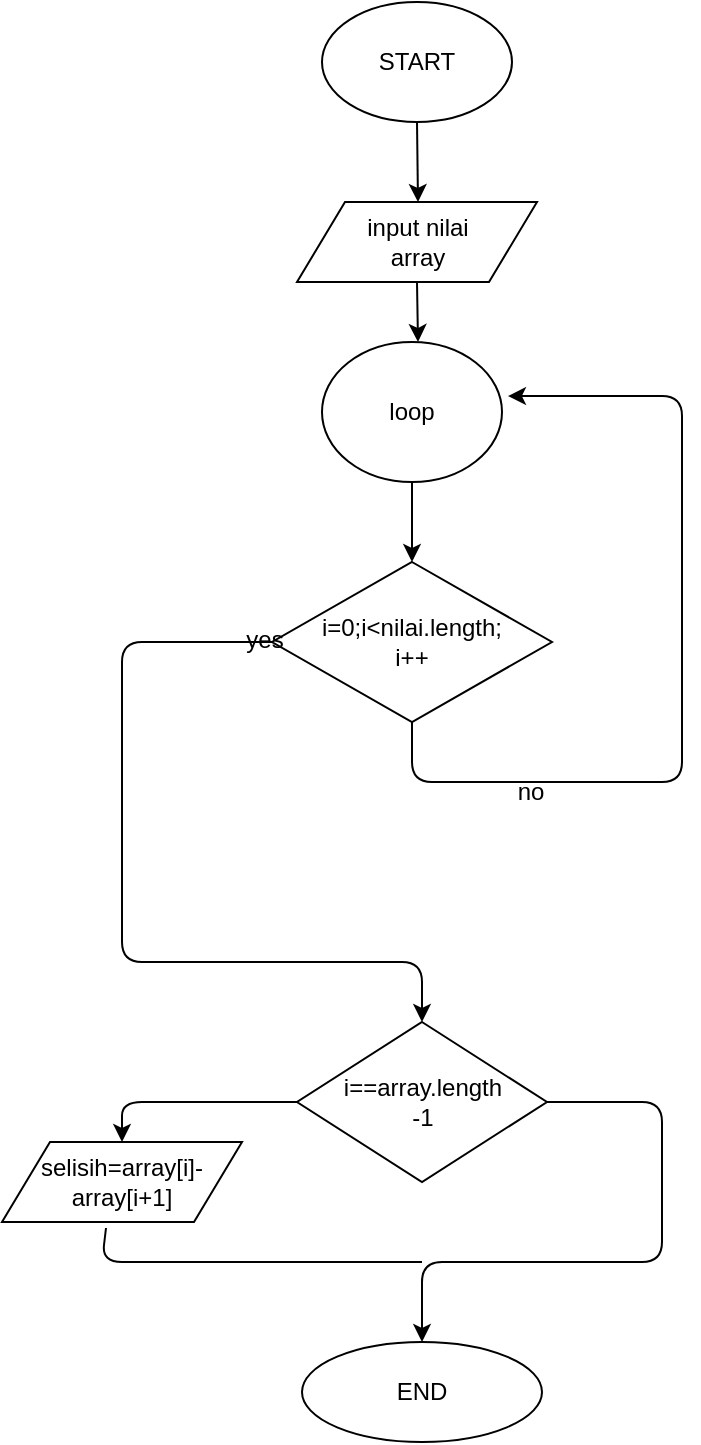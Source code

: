 <mxfile version="13.0.3" type="device"><diagram id="IBWb9Qrl1S8hDu_BxBer" name="Halaman-1"><mxGraphModel dx="852" dy="494" grid="1" gridSize="10" guides="1" tooltips="1" connect="1" arrows="1" fold="1" page="1" pageScale="1" pageWidth="850" pageHeight="1100" math="0" shadow="0"><root><mxCell id="0"/><mxCell id="1" parent="0"/><mxCell id="kNrraQ_HykfnxW9157_5-1" value="START" style="ellipse;whiteSpace=wrap;html=1;" vertex="1" parent="1"><mxGeometry x="390" y="50" width="95" height="60" as="geometry"/></mxCell><mxCell id="kNrraQ_HykfnxW9157_5-2" value="" style="endArrow=classic;html=1;exitX=0.5;exitY=1;exitDx=0;exitDy=0;" edge="1" parent="1" source="kNrraQ_HykfnxW9157_5-1"><mxGeometry width="50" height="50" relative="1" as="geometry"><mxPoint x="400" y="280" as="sourcePoint"/><mxPoint x="438" y="150" as="targetPoint"/></mxGeometry></mxCell><mxCell id="kNrraQ_HykfnxW9157_5-3" value="input nilai&lt;br&gt;array" style="shape=parallelogram;perimeter=parallelogramPerimeter;whiteSpace=wrap;html=1;" vertex="1" parent="1"><mxGeometry x="377.5" y="150" width="120" height="40" as="geometry"/></mxCell><mxCell id="kNrraQ_HykfnxW9157_5-4" value="" style="endArrow=classic;html=1;exitX=0.5;exitY=1;exitDx=0;exitDy=0;" edge="1" parent="1" source="kNrraQ_HykfnxW9157_5-3"><mxGeometry width="50" height="50" relative="1" as="geometry"><mxPoint x="438" y="210" as="sourcePoint"/><mxPoint x="438" y="220" as="targetPoint"/></mxGeometry></mxCell><mxCell id="kNrraQ_HykfnxW9157_5-5" value="loop" style="ellipse;whiteSpace=wrap;html=1;" vertex="1" parent="1"><mxGeometry x="390" y="220" width="90" height="70" as="geometry"/></mxCell><mxCell id="kNrraQ_HykfnxW9157_5-6" value="" style="endArrow=classic;html=1;exitX=0.5;exitY=1;exitDx=0;exitDy=0;" edge="1" parent="1" source="kNrraQ_HykfnxW9157_5-5"><mxGeometry width="50" height="50" relative="1" as="geometry"><mxPoint x="435" y="400" as="sourcePoint"/><mxPoint x="435" y="330" as="targetPoint"/></mxGeometry></mxCell><mxCell id="kNrraQ_HykfnxW9157_5-7" value="i=0;i&amp;lt;nilai.length;&lt;br&gt;i++" style="rhombus;whiteSpace=wrap;html=1;" vertex="1" parent="1"><mxGeometry x="365" y="330" width="140" height="80" as="geometry"/></mxCell><mxCell id="kNrraQ_HykfnxW9157_5-9" value="" style="endArrow=classic;html=1;exitX=0.5;exitY=1;exitDx=0;exitDy=0;entryX=1.033;entryY=0.386;entryDx=0;entryDy=0;entryPerimeter=0;" edge="1" parent="1" source="kNrraQ_HykfnxW9157_5-7" target="kNrraQ_HykfnxW9157_5-5"><mxGeometry width="50" height="50" relative="1" as="geometry"><mxPoint x="460" y="440" as="sourcePoint"/><mxPoint x="580" y="240" as="targetPoint"/><Array as="points"><mxPoint x="435" y="440"/><mxPoint x="570" y="440"/><mxPoint x="570" y="247"/></Array></mxGeometry></mxCell><mxCell id="kNrraQ_HykfnxW9157_5-10" value="no" style="text;html=1;align=center;verticalAlign=middle;resizable=0;points=[];autosize=1;" vertex="1" parent="1"><mxGeometry x="479" y="435" width="30" height="20" as="geometry"/></mxCell><mxCell id="kNrraQ_HykfnxW9157_5-11" value="" style="endArrow=classic;html=1;exitX=0;exitY=0.5;exitDx=0;exitDy=0;" edge="1" parent="1" source="kNrraQ_HykfnxW9157_5-7"><mxGeometry width="50" height="50" relative="1" as="geometry"><mxPoint x="280" y="390" as="sourcePoint"/><mxPoint x="440" y="560" as="targetPoint"/><Array as="points"><mxPoint x="290" y="370"/><mxPoint x="290" y="530"/><mxPoint x="440" y="530"/></Array></mxGeometry></mxCell><mxCell id="kNrraQ_HykfnxW9157_5-12" value="yes" style="text;html=1;align=center;verticalAlign=middle;resizable=0;points=[];autosize=1;" vertex="1" parent="1"><mxGeometry x="346" y="359" width="30" height="20" as="geometry"/></mxCell><mxCell id="kNrraQ_HykfnxW9157_5-13" value="i==array.length&lt;br&gt;-1" style="rhombus;whiteSpace=wrap;html=1;" vertex="1" parent="1"><mxGeometry x="377.5" y="560" width="125" height="80" as="geometry"/></mxCell><mxCell id="kNrraQ_HykfnxW9157_5-14" value="" style="endArrow=classic;html=1;exitX=1;exitY=0.5;exitDx=0;exitDy=0;" edge="1" parent="1" source="kNrraQ_HykfnxW9157_5-13"><mxGeometry width="50" height="50" relative="1" as="geometry"><mxPoint x="530" y="625" as="sourcePoint"/><mxPoint x="440" y="720" as="targetPoint"/><Array as="points"><mxPoint x="560" y="600"/><mxPoint x="560" y="680"/><mxPoint x="440" y="680"/></Array></mxGeometry></mxCell><mxCell id="kNrraQ_HykfnxW9157_5-15" value="" style="endArrow=classic;html=1;exitX=0;exitY=0.5;exitDx=0;exitDy=0;" edge="1" parent="1" source="kNrraQ_HykfnxW9157_5-13" target="kNrraQ_HykfnxW9157_5-16"><mxGeometry width="50" height="50" relative="1" as="geometry"><mxPoint x="290" y="610" as="sourcePoint"/><mxPoint x="290" y="630" as="targetPoint"/><Array as="points"><mxPoint x="290" y="600"/></Array></mxGeometry></mxCell><mxCell id="kNrraQ_HykfnxW9157_5-16" value="selisih=array[i]-&lt;br&gt;array[i+1]" style="shape=parallelogram;perimeter=parallelogramPerimeter;whiteSpace=wrap;html=1;" vertex="1" parent="1"><mxGeometry x="230" y="620" width="120" height="40" as="geometry"/></mxCell><mxCell id="kNrraQ_HykfnxW9157_5-17" value="" style="endArrow=none;html=1;" edge="1" parent="1"><mxGeometry width="50" height="50" relative="1" as="geometry"><mxPoint x="440" y="680" as="sourcePoint"/><mxPoint x="282" y="663" as="targetPoint"/><Array as="points"><mxPoint x="280" y="680"/></Array></mxGeometry></mxCell><mxCell id="kNrraQ_HykfnxW9157_5-18" value="END" style="ellipse;whiteSpace=wrap;html=1;" vertex="1" parent="1"><mxGeometry x="380" y="720" width="120" height="50" as="geometry"/></mxCell></root></mxGraphModel></diagram></mxfile>